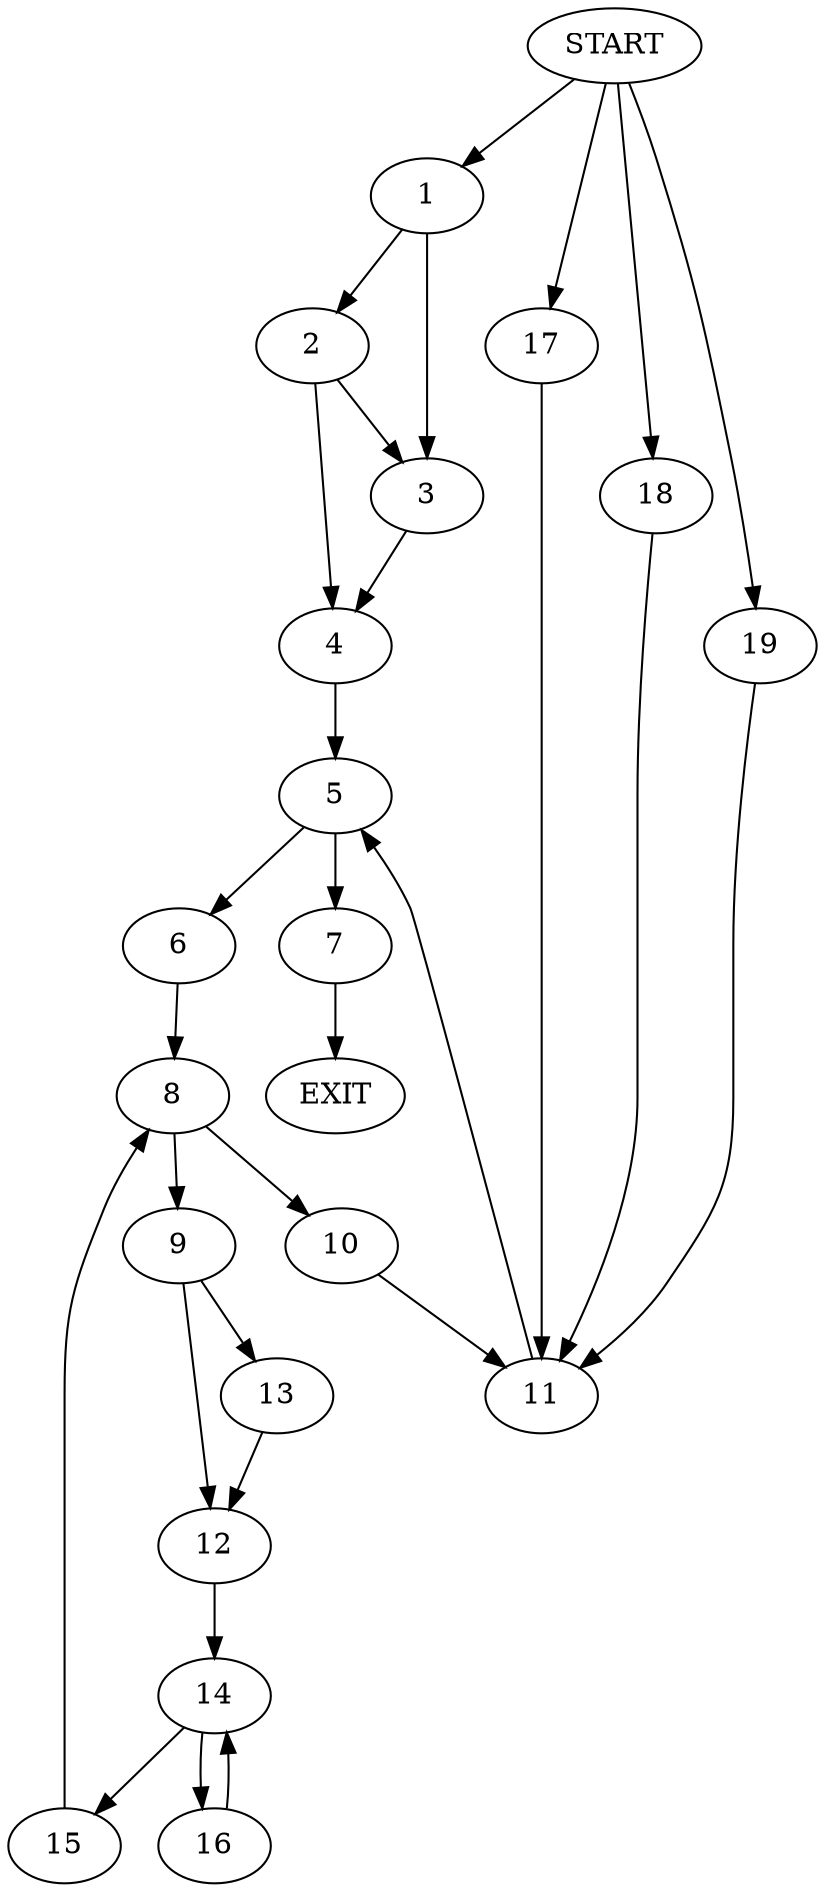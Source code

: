digraph {
0 [label="START"]
20 [label="EXIT"]
0 -> 1
1 -> 2
1 -> 3
2 -> 3
2 -> 4
3 -> 4
4 -> 5
5 -> 6
5 -> 7
6 -> 8
7 -> 20
8 -> 9
8 -> 10
10 -> 11
9 -> 12
9 -> 13
13 -> 12
12 -> 14
14 -> 15
14 -> 16
16 -> 14
15 -> 8
11 -> 5
0 -> 17
17 -> 11
0 -> 18
18 -> 11
0 -> 19
19 -> 11
}
